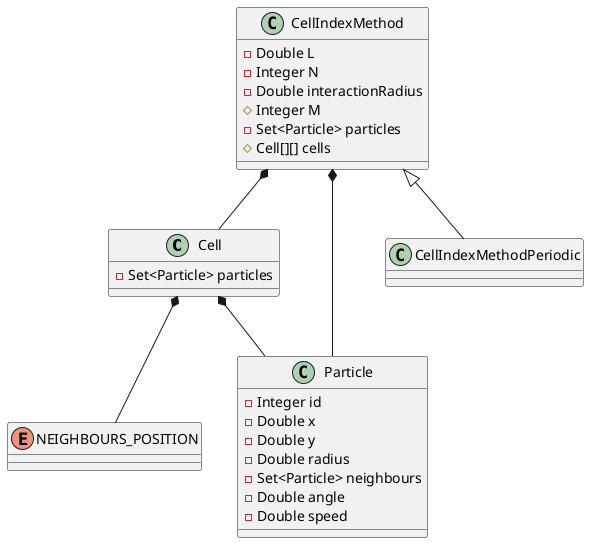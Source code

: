 @startuml
'https://plantuml.com/class-diagram

class Cell{
- Set<Particle> particles
}

enum NEIGHBOURS_POSITION

class Particle{
- Integer id
- Double x
- Double y
- Double radius
- Set<Particle> neighbours
- Double angle
- Double speed

}

class CellIndexMethod{
- Double L
- Integer N
- Double interactionRadius
# Integer M
- Set<Particle> particles
# Cell[][] cells
}

class CellIndexMethodPeriodic

CellIndexMethod <|-- CellIndexMethodPeriodic
CellIndexMethod *-- Particle
CellIndexMethod *-- Cell
Cell *-- Particle
Cell *-- NEIGHBOURS_POSITION


@enduml